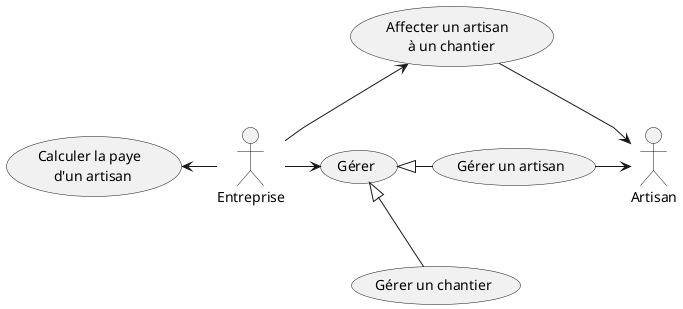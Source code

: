 @startuml UC

usecase gerer as "Gérer"
usecase gererA as "Gérer un artisan"
usecase gererC as "Gérer un chantier"
usecase calculer as "Calculer la paye \n d'un artisan"
usecase affecter as "Affecter un artisan \n à un chantier"

actor Artisan
actor Entreprise 

'Pour aligner les 2 acteurs :
gererA -[hidden]-> gererC

Entreprise -> gerer
gerer <|- gererA
gerer <|- gererC
gererA -> Artisan
Entreprise -left-> calculer
Entreprise -up-> affecter
affecter -> Artisan

skinparam Linetype polyline

@enduml